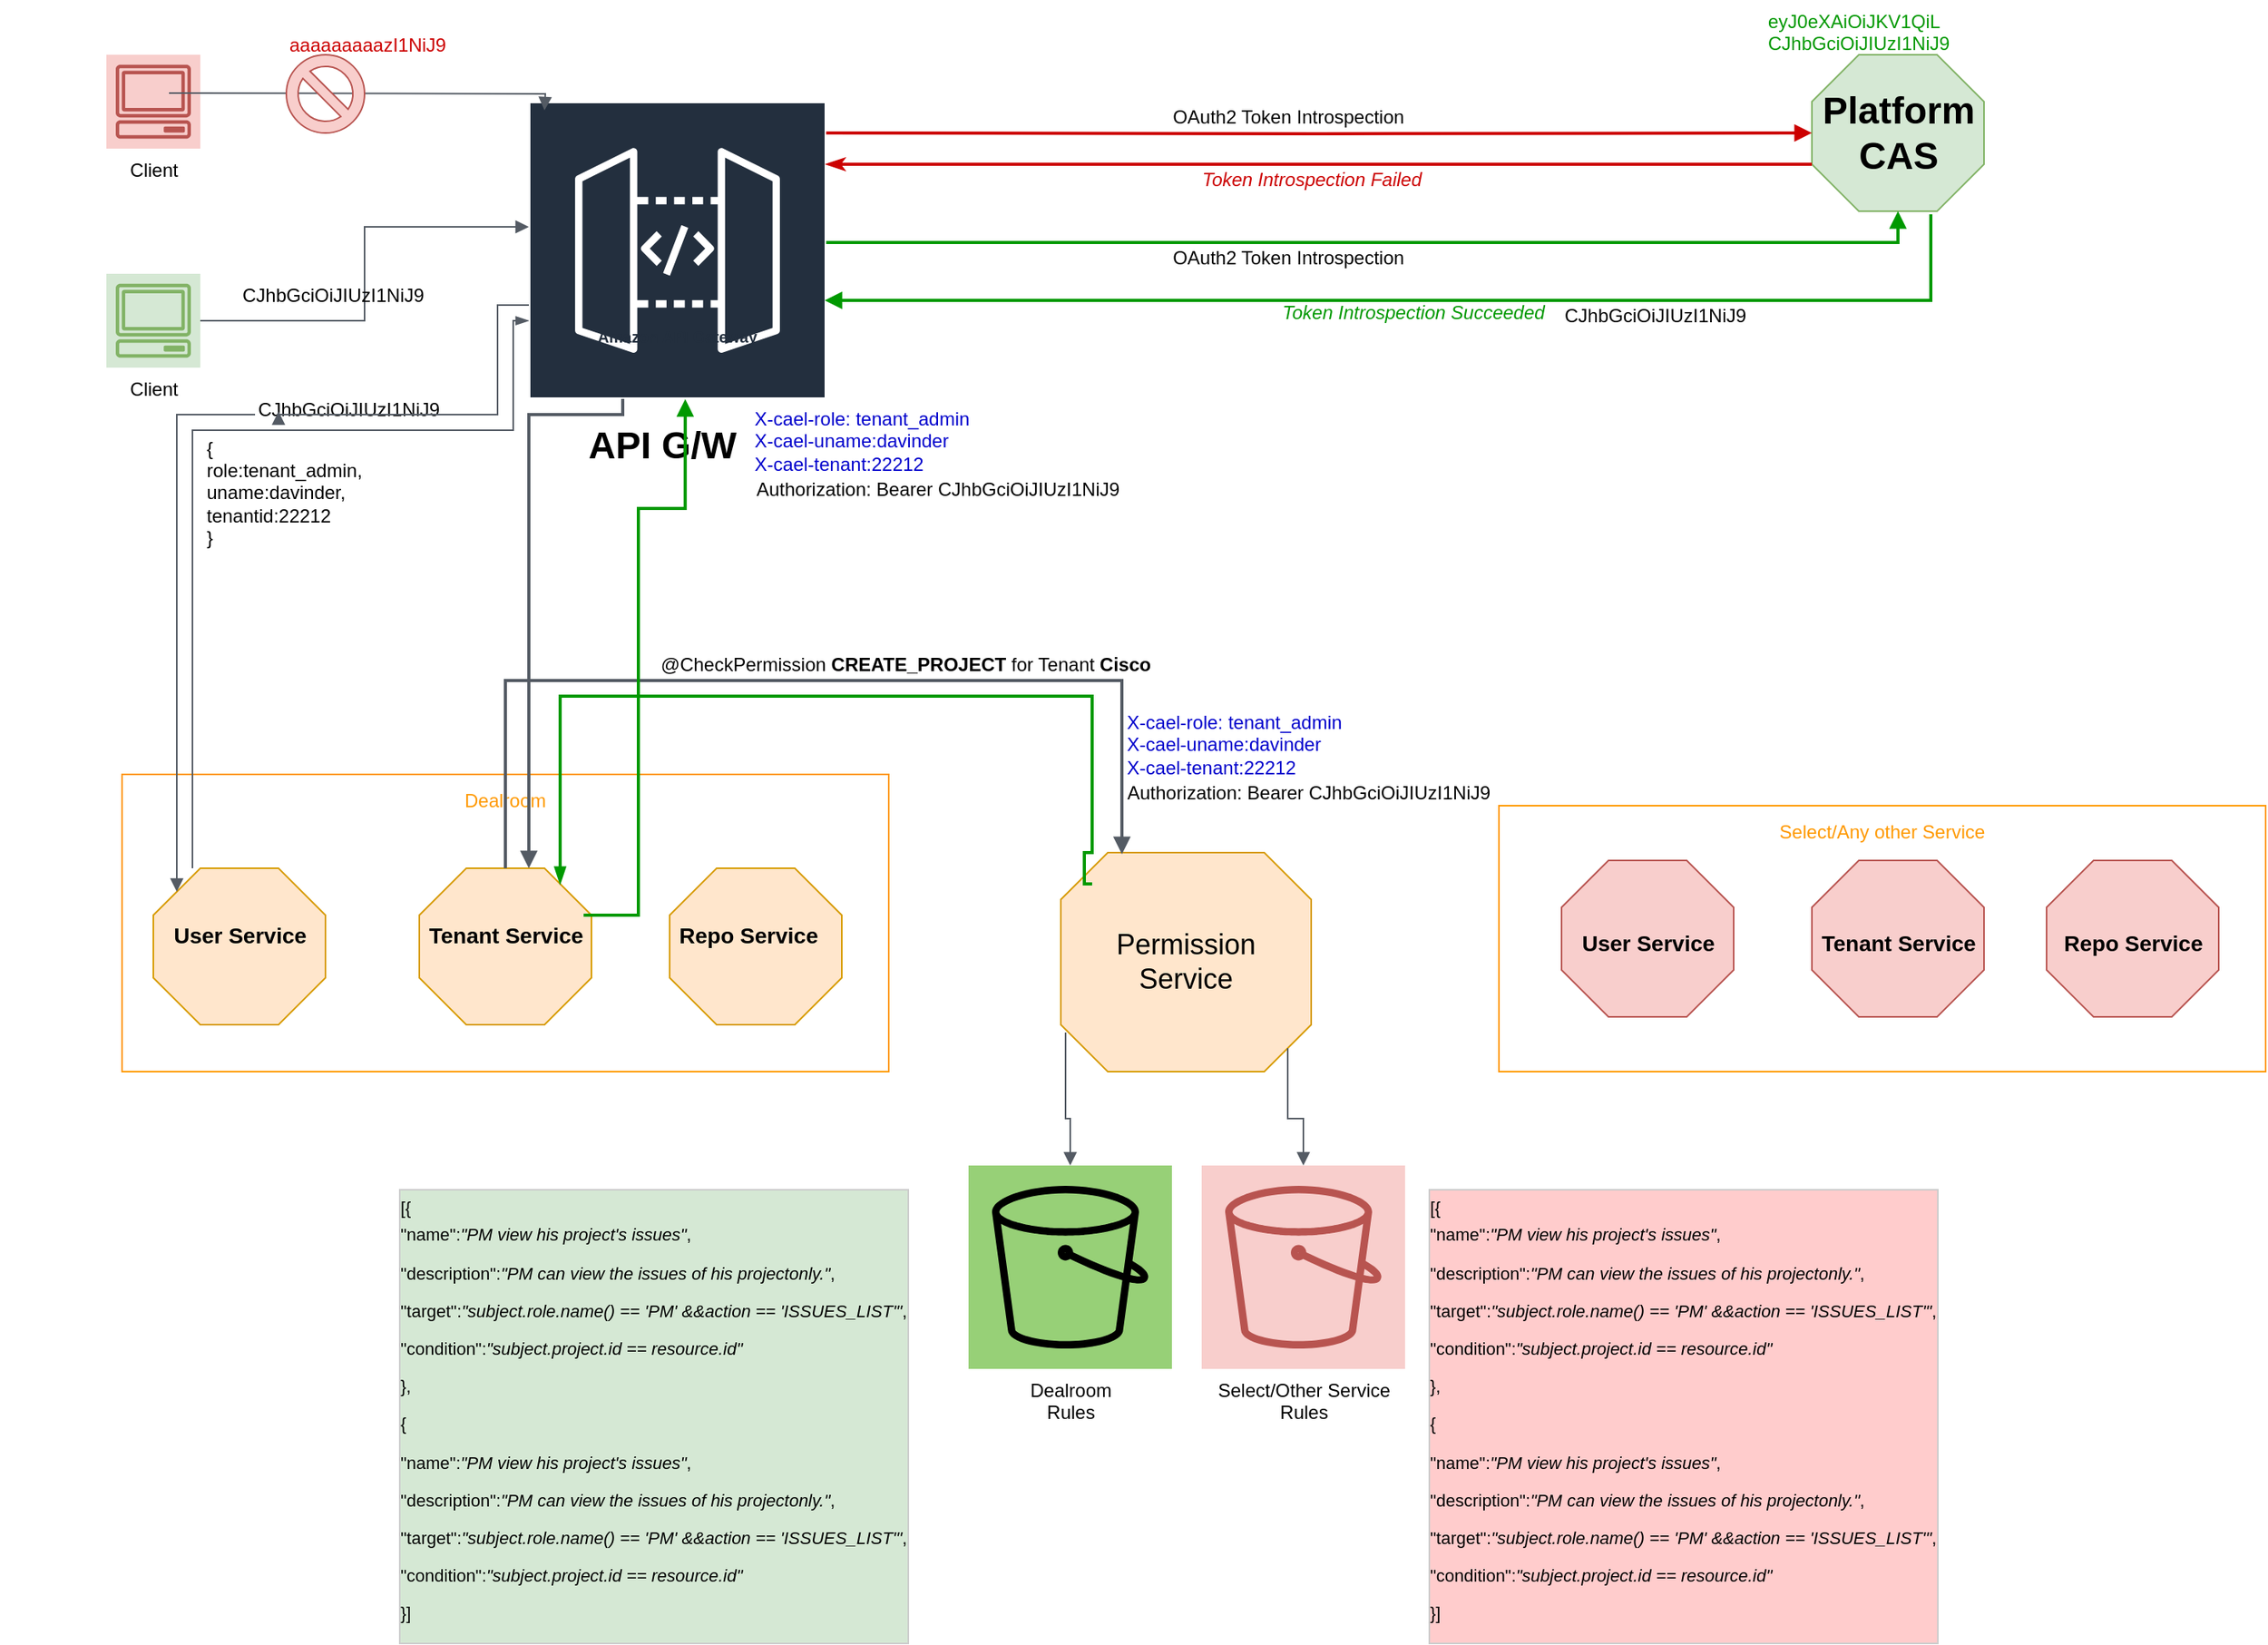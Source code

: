 <mxfile version="10.6.8" type="github"><diagram id="lSjkIo8CIUeunzuM7kKl" name="Page-1"><mxGraphModel dx="1886" dy="961" grid="1" gridSize="10" guides="1" tooltips="1" connect="1" arrows="1" fold="1" page="1" pageScale="1" pageWidth="2000" pageHeight="2000" math="0" shadow="0"><root><mxCell id="0"/><mxCell id="1" parent="0"/><mxCell id="2soLeYdfFVD7mJhR7BGm-30" value="Select/Any other Service" style="outlineConnect=0;gradientColor=none;html=1;whiteSpace=wrap;fontSize=12;fontStyle=0;strokeColor=#FF9900;fillColor=none;verticalAlign=top;align=center;fontColor=#FF9900;dashed=0;spacingTop=3;" vertex="1" parent="1"><mxGeometry x="1290" y="530" width="490" height="170" as="geometry"/></mxCell><mxCell id="2soLeYdfFVD7mJhR7BGm-29" value="Dealroom" style="outlineConnect=0;gradientColor=none;html=1;whiteSpace=wrap;fontSize=12;fontStyle=0;strokeColor=#FF9900;fillColor=none;verticalAlign=top;align=center;fontColor=#FF9900;dashed=0;spacingTop=3;" vertex="1" parent="1"><mxGeometry x="410" y="510" width="490" height="190" as="geometry"/></mxCell><mxCell id="2soLeYdfFVD7mJhR7BGm-18" value="Client" style="outlineConnect=0;strokeColor=#b85450;fillColor=#f8cecc;dashed=0;verticalLabelPosition=bottom;verticalAlign=top;align=center;html=1;fontSize=12;fontStyle=0;aspect=fixed;shape=mxgraph.aws4.resourceIcon;resIcon=mxgraph.aws4.client;" vertex="1" parent="1"><mxGeometry x="400" y="50" width="60" height="60" as="geometry"/></mxCell><mxCell id="2soLeYdfFVD7mJhR7BGm-21" value="" style="whiteSpace=wrap;html=1;shape=mxgraph.basic.octagon2;align=center;verticalAlign=middle;dx=15;fillColor=#d5e8d4;strokeColor=#82b366;" vertex="1" parent="1"><mxGeometry x="1490" y="50" width="110" height="100" as="geometry"/></mxCell><mxCell id="2soLeYdfFVD7mJhR7BGm-22" value="Amazon API Gateway" style="outlineConnect=0;fontColor=#232F3E;gradientColor=none;strokeColor=#ffffff;fillColor=#232F3E;dashed=0;verticalLabelPosition=middle;verticalAlign=bottom;align=center;html=1;whiteSpace=wrap;fontSize=10;fontStyle=1;spacing=3;shape=mxgraph.aws4.productIcon;prIcon=mxgraph.aws4.api_gateway;" vertex="1" parent="1"><mxGeometry x="670" y="80" width="190" height="160" as="geometry"/></mxCell><mxCell id="2soLeYdfFVD7mJhR7BGm-23" value="" style="whiteSpace=wrap;html=1;shape=mxgraph.basic.octagon2;align=center;verticalAlign=middle;dx=15;fillColor=#ffe6cc;strokeColor=#d79b00;" vertex="1" parent="1"><mxGeometry x="430" y="570" width="110" height="100" as="geometry"/></mxCell><mxCell id="2soLeYdfFVD7mJhR7BGm-24" value="" style="whiteSpace=wrap;html=1;shape=mxgraph.basic.octagon2;align=center;verticalAlign=middle;dx=15;fillColor=#ffe6cc;strokeColor=#d79b00;" vertex="1" parent="1"><mxGeometry x="760" y="570" width="110" height="100" as="geometry"/></mxCell><mxCell id="2soLeYdfFVD7mJhR7BGm-25" value="" style="whiteSpace=wrap;html=1;shape=mxgraph.basic.octagon2;align=center;verticalAlign=middle;dx=15;fillColor=#ffe6cc;strokeColor=#d79b00;" vertex="1" parent="1"><mxGeometry x="600" y="570" width="110" height="100" as="geometry"/></mxCell><mxCell id="2soLeYdfFVD7mJhR7BGm-26" value="" style="whiteSpace=wrap;html=1;shape=mxgraph.basic.octagon2;align=center;verticalAlign=middle;dx=15;fillColor=#f8cecc;strokeColor=#b85450;" vertex="1" parent="1"><mxGeometry x="1330" y="565" width="110" height="100" as="geometry"/></mxCell><mxCell id="2soLeYdfFVD7mJhR7BGm-27" value="" style="whiteSpace=wrap;html=1;shape=mxgraph.basic.octagon2;align=center;verticalAlign=middle;dx=15;fillColor=#f8cecc;strokeColor=#b85450;" vertex="1" parent="1"><mxGeometry x="1490" y="565" width="110" height="100" as="geometry"/></mxCell><mxCell id="2soLeYdfFVD7mJhR7BGm-28" value="" style="whiteSpace=wrap;html=1;shape=mxgraph.basic.octagon2;align=center;verticalAlign=middle;dx=15;fillColor=#f8cecc;strokeColor=#b85450;" vertex="1" parent="1"><mxGeometry x="1640" y="565" width="110" height="100" as="geometry"/></mxCell><mxCell id="2soLeYdfFVD7mJhR7BGm-31" value="" style="edgeStyle=orthogonalEdgeStyle;html=1;endArrow=block;elbow=vertical;startArrow=none;endFill=1;strokeColor=#CC0000;rounded=0;strokeWidth=2;" edge="1" parent="1" target="2soLeYdfFVD7mJhR7BGm-21"><mxGeometry width="100" relative="1" as="geometry"><mxPoint x="860" y="100" as="sourcePoint"/><mxPoint x="960" y="100" as="targetPoint"/></mxGeometry></mxCell><mxCell id="2soLeYdfFVD7mJhR7BGm-32" value="" style="edgeStyle=orthogonalEdgeStyle;html=1;endArrow=block;elbow=vertical;startArrow=none;endFill=1;strokeColor=#545B64;rounded=0;" edge="1" parent="1"><mxGeometry width="100" relative="1" as="geometry"><mxPoint x="440" y="74.5" as="sourcePoint"/><mxPoint x="680" y="85.5" as="targetPoint"/></mxGeometry></mxCell><mxCell id="2soLeYdfFVD7mJhR7BGm-33" value="" style="edgeStyle=orthogonalEdgeStyle;html=1;endArrow=none;elbow=vertical;startArrow=classicThin;endFill=0;strokeColor=#CC0000;rounded=0;startFill=1;strokeWidth=2;" edge="1" parent="1"><mxGeometry width="100" relative="1" as="geometry"><mxPoint x="860" y="120" as="sourcePoint"/><mxPoint x="1490" y="120" as="targetPoint"/></mxGeometry></mxCell><mxCell id="2soLeYdfFVD7mJhR7BGm-34" value="" style="verticalLabelPosition=bottom;verticalAlign=top;html=1;shape=mxgraph.basic.no_symbol;fillColor=#f8cecc;strokeColor=#b85450;" vertex="1" parent="1"><mxGeometry x="515" y="50" width="50" height="50" as="geometry"/></mxCell><mxCell id="2soLeYdfFVD7mJhR7BGm-35" value="Client" style="outlineConnect=0;strokeColor=#82b366;fillColor=#d5e8d4;dashed=0;verticalLabelPosition=bottom;verticalAlign=top;align=center;html=1;fontSize=12;fontStyle=0;aspect=fixed;shape=mxgraph.aws4.resourceIcon;resIcon=mxgraph.aws4.client;" vertex="1" parent="1"><mxGeometry x="400" y="190" width="60" height="60" as="geometry"/></mxCell><mxCell id="2soLeYdfFVD7mJhR7BGm-36" value="" style="edgeStyle=orthogonalEdgeStyle;html=1;endArrow=block;elbow=vertical;startArrow=none;endFill=1;strokeColor=#545B64;rounded=0;" edge="1" parent="1" source="2soLeYdfFVD7mJhR7BGm-35" target="2soLeYdfFVD7mJhR7BGm-22"><mxGeometry width="100" relative="1" as="geometry"><mxPoint x="460" y="220" as="sourcePoint"/><mxPoint x="560" y="220" as="targetPoint"/></mxGeometry></mxCell><mxCell id="2soLeYdfFVD7mJhR7BGm-37" value="" style="edgeStyle=orthogonalEdgeStyle;html=1;endArrow=block;elbow=vertical;startArrow=none;endFill=1;strokeColor=#009900;rounded=0;entryX=0.5;entryY=1;entryDx=0;entryDy=0;entryPerimeter=0;strokeWidth=2;" edge="1" parent="1" source="2soLeYdfFVD7mJhR7BGm-22" target="2soLeYdfFVD7mJhR7BGm-21"><mxGeometry width="100" relative="1" as="geometry"><mxPoint x="860" y="160" as="sourcePoint"/><mxPoint x="960" y="160" as="targetPoint"/><Array as="points"><mxPoint x="1545" y="170"/></Array></mxGeometry></mxCell><mxCell id="2soLeYdfFVD7mJhR7BGm-38" value="" style="edgeStyle=orthogonalEdgeStyle;html=1;endArrow=none;elbow=vertical;startArrow=block;startFill=1;strokeColor=#009900;rounded=0;exitX=0.995;exitY=0.794;exitDx=0;exitDy=0;exitPerimeter=0;entryX=0.691;entryY=1.02;entryDx=0;entryDy=0;entryPerimeter=0;strokeWidth=2;" edge="1" parent="1" source="2soLeYdfFVD7mJhR7BGm-22" target="2soLeYdfFVD7mJhR7BGm-21"><mxGeometry width="100" relative="1" as="geometry"><mxPoint x="1470" y="170" as="sourcePoint"/><mxPoint x="1570" y="170" as="targetPoint"/><Array as="points"><mxPoint x="1566" y="207"/></Array></mxGeometry></mxCell><mxCell id="2soLeYdfFVD7mJhR7BGm-40" value="Platform&lt;br&gt;CAS&lt;br&gt;" style="text;strokeColor=none;fillColor=none;html=1;fontSize=24;fontStyle=1;verticalAlign=middle;align=center;" vertex="1" parent="1"><mxGeometry x="1505" y="90" width="80" height="20" as="geometry"/></mxCell><mxCell id="2soLeYdfFVD7mJhR7BGm-41" value="&lt;font style=&quot;font-size: 14px&quot;&gt;User Service&lt;/font&gt;" style="text;strokeColor=none;fillColor=none;html=1;fontSize=24;fontStyle=1;verticalAlign=middle;align=center;" vertex="1" parent="1"><mxGeometry x="435" y="590" width="100" height="40" as="geometry"/></mxCell><mxCell id="2soLeYdfFVD7mJhR7BGm-42" value="&lt;font style=&quot;font-size: 14px&quot;&gt;Tenant Service&lt;/font&gt;" style="text;strokeColor=none;fillColor=none;html=1;fontSize=24;fontStyle=1;verticalAlign=middle;align=center;" vertex="1" parent="1"><mxGeometry x="605" y="590" width="100" height="40" as="geometry"/></mxCell><mxCell id="2soLeYdfFVD7mJhR7BGm-43" value="&lt;font style=&quot;font-size: 14px&quot;&gt;Repo Service&lt;/font&gt;" style="text;strokeColor=none;fillColor=none;html=1;fontSize=24;fontStyle=1;verticalAlign=middle;align=center;" vertex="1" parent="1"><mxGeometry x="760" y="590" width="100" height="40" as="geometry"/></mxCell><mxCell id="2soLeYdfFVD7mJhR7BGm-44" value="&lt;font style=&quot;font-size: 14px&quot;&gt;Tenant Service&lt;/font&gt;" style="text;strokeColor=none;fillColor=none;html=1;fontSize=24;fontStyle=1;verticalAlign=middle;align=center;" vertex="1" parent="1"><mxGeometry x="1495" y="595" width="100" height="40" as="geometry"/></mxCell><mxCell id="2soLeYdfFVD7mJhR7BGm-45" value="&lt;font style=&quot;font-size: 14px&quot;&gt;User Service&lt;/font&gt;" style="text;strokeColor=none;fillColor=none;html=1;fontSize=24;fontStyle=1;verticalAlign=middle;align=center;" vertex="1" parent="1"><mxGeometry x="1335" y="595" width="100" height="40" as="geometry"/></mxCell><mxCell id="2soLeYdfFVD7mJhR7BGm-46" value="&lt;font style=&quot;font-size: 14px&quot;&gt;Repo Service&lt;/font&gt;" style="text;strokeColor=none;fillColor=none;html=1;fontSize=24;fontStyle=1;verticalAlign=middle;align=center;" vertex="1" parent="1"><mxGeometry x="1645" y="595" width="100" height="40" as="geometry"/></mxCell><mxCell id="2soLeYdfFVD7mJhR7BGm-49" value="&lt;font style=&quot;font-size: 18px&quot;&gt;Permission&lt;br&gt;Service&lt;/font&gt;&lt;br&gt;" style="whiteSpace=wrap;html=1;shape=mxgraph.basic.octagon2;align=center;verticalAlign=middle;dx=15;fillColor=#ffe6cc;strokeColor=#d79b00;" vertex="1" parent="1"><mxGeometry x="1010" y="560" width="160" height="140" as="geometry"/></mxCell><mxCell id="2soLeYdfFVD7mJhR7BGm-50" value="API G/W" style="text;strokeColor=none;fillColor=none;html=1;fontSize=24;fontStyle=1;verticalAlign=middle;align=center;" vertex="1" parent="1"><mxGeometry x="705" y="280" width="100" height="40" as="geometry"/></mxCell><mxCell id="2soLeYdfFVD7mJhR7BGm-53" value="" style="edgeStyle=orthogonalEdgeStyle;html=1;endArrow=block;elbow=vertical;startArrow=none;endFill=1;strokeColor=#545B64;rounded=0;entryX=0;entryY=0;entryDx=15;entryDy=15;entryPerimeter=0;" edge="1" parent="1" source="2soLeYdfFVD7mJhR7BGm-85" target="2soLeYdfFVD7mJhR7BGm-23"><mxGeometry width="100" relative="1" as="geometry"><mxPoint x="540" y="290" as="sourcePoint"/><mxPoint x="640" y="290" as="targetPoint"/><Array as="points"><mxPoint x="445" y="280"/></Array></mxGeometry></mxCell><mxCell id="2soLeYdfFVD7mJhR7BGm-54" value="" style="edgeStyle=orthogonalEdgeStyle;html=1;endArrow=none;elbow=vertical;startArrow=blockThin;endFill=0;strokeColor=#545B64;rounded=0;startFill=1;" edge="1" parent="1"><mxGeometry width="100" relative="1" as="geometry"><mxPoint x="670" y="220" as="sourcePoint"/><mxPoint x="455" y="570" as="targetPoint"/><Array as="points"><mxPoint x="660" y="220"/><mxPoint x="660" y="290"/><mxPoint x="455" y="290"/></Array></mxGeometry></mxCell><mxCell id="2soLeYdfFVD7mJhR7BGm-55" value="" style="edgeStyle=orthogonalEdgeStyle;html=1;endArrow=block;elbow=vertical;startArrow=none;endFill=1;strokeColor=#545B64;rounded=0;strokeWidth=2;" edge="1" parent="1" target="2soLeYdfFVD7mJhR7BGm-25"><mxGeometry width="100" relative="1" as="geometry"><mxPoint x="730" y="270" as="sourcePoint"/><mxPoint x="1030" y="350" as="targetPoint"/><Array as="points"><mxPoint x="730" y="280"/><mxPoint x="670" y="280"/></Array></mxGeometry></mxCell><mxCell id="2soLeYdfFVD7mJhR7BGm-56" value="" style="edgeStyle=orthogonalEdgeStyle;html=1;endArrow=block;elbow=vertical;startArrow=none;endFill=1;strokeColor=#545B64;rounded=0;entryX=0.244;entryY=0.007;entryDx=0;entryDy=0;entryPerimeter=0;strokeWidth=2;" edge="1" parent="1" source="2soLeYdfFVD7mJhR7BGm-25" target="2soLeYdfFVD7mJhR7BGm-49"><mxGeometry width="100" relative="1" as="geometry"><mxPoint x="760" y="430" as="sourcePoint"/><mxPoint x="860" y="430" as="targetPoint"/><Array as="points"><mxPoint x="655" y="450"/><mxPoint x="1049" y="450"/></Array></mxGeometry></mxCell><mxCell id="2soLeYdfFVD7mJhR7BGm-57" value="" style="edgeStyle=orthogonalEdgeStyle;html=1;endArrow=none;elbow=vertical;startArrow=blockThin;endFill=0;strokeColor=#009900;rounded=0;strokeWidth=2;startFill=1;" edge="1" parent="1"><mxGeometry width="100" relative="1" as="geometry"><mxPoint x="690" y="580" as="sourcePoint"/><mxPoint x="1030" y="580" as="targetPoint"/><Array as="points"><mxPoint x="690" y="460"/><mxPoint x="1030" y="460"/><mxPoint x="1030" y="560"/><mxPoint x="1025" y="560"/></Array></mxGeometry></mxCell><mxCell id="2soLeYdfFVD7mJhR7BGm-58" value="" style="edgeStyle=orthogonalEdgeStyle;html=1;endArrow=block;elbow=vertical;startArrow=none;endFill=1;strokeColor=#009900;rounded=0;entryX=0.526;entryY=1.188;entryDx=0;entryDy=0;entryPerimeter=0;exitX=1;exitY=0.25;exitDx=0;exitDy=0;strokeWidth=2;" edge="1" parent="1" source="2soLeYdfFVD7mJhR7BGm-42" target="2soLeYdfFVD7mJhR7BGm-22"><mxGeometry width="100" relative="1" as="geometry"><mxPoint x="880" y="380" as="sourcePoint"/><mxPoint x="980" y="380" as="targetPoint"/><Array as="points"><mxPoint x="740" y="600"/><mxPoint x="740" y="340"/><mxPoint x="770" y="340"/></Array></mxGeometry></mxCell><mxCell id="2soLeYdfFVD7mJhR7BGm-63" value="Select/Other Service&lt;br&gt;Rules&lt;br&gt;" style="outlineConnect=0;strokeColor=#b85450;fillColor=#f8cecc;dashed=0;verticalLabelPosition=bottom;verticalAlign=top;align=center;html=1;fontSize=12;fontStyle=0;aspect=fixed;shape=mxgraph.aws4.resourceIcon;resIcon=mxgraph.aws4.bucket;" vertex="1" parent="1"><mxGeometry x="1100" y="760" width="130" height="130" as="geometry"/></mxCell><mxCell id="2soLeYdfFVD7mJhR7BGm-62" value="Dealroom&lt;br&gt;Rules" style="outlineConnect=0;dashed=0;verticalLabelPosition=bottom;verticalAlign=top;align=center;html=1;fontSize=12;fontStyle=0;aspect=fixed;shape=mxgraph.aws4.resourceIcon;resIcon=mxgraph.aws4.bucket;fillColor=#97D077;" vertex="1" parent="1"><mxGeometry x="951" y="760" width="130" height="130" as="geometry"/></mxCell><mxCell id="2soLeYdfFVD7mJhR7BGm-74" value="" style="edgeStyle=orthogonalEdgeStyle;html=1;endArrow=block;elbow=vertical;startArrow=none;endFill=1;strokeColor=#545B64;rounded=0;exitX=0.019;exitY=0.821;exitDx=0;exitDy=0;exitPerimeter=0;" edge="1" parent="1" source="2soLeYdfFVD7mJhR7BGm-49" target="2soLeYdfFVD7mJhR7BGm-62"><mxGeometry width="100" relative="1" as="geometry"><mxPoint x="930" y="720" as="sourcePoint"/><mxPoint x="1030" y="720" as="targetPoint"/></mxGeometry></mxCell><mxCell id="2soLeYdfFVD7mJhR7BGm-75" value="" style="edgeStyle=orthogonalEdgeStyle;html=1;endArrow=block;elbow=vertical;startArrow=none;endFill=1;strokeColor=#545B64;rounded=0;exitX=0;exitY=0;exitDx=145;exitDy=125;exitPerimeter=0;" edge="1" parent="1" source="2soLeYdfFVD7mJhR7BGm-49" target="2soLeYdfFVD7mJhR7BGm-63"><mxGeometry width="100" relative="1" as="geometry"><mxPoint x="1220" y="710" as="sourcePoint"/><mxPoint x="1320" y="710" as="targetPoint"/></mxGeometry></mxCell><mxCell id="2soLeYdfFVD7mJhR7BGm-76" value="OAuth2 Token Introspection" style="text;html=1;strokeColor=none;fillColor=none;align=center;verticalAlign=middle;whiteSpace=wrap;rounded=0;" vertex="1" parent="1"><mxGeometry x="1061" y="80" width="189" height="20" as="geometry"/></mxCell><mxCell id="2soLeYdfFVD7mJhR7BGm-77" value="&lt;i&gt;&lt;font color=&quot;#cc0000&quot;&gt;Token Introspection Failed&lt;/font&gt;&lt;/i&gt;" style="text;html=1;strokeColor=none;fillColor=none;align=center;verticalAlign=middle;whiteSpace=wrap;rounded=0;" vertex="1" parent="1"><mxGeometry x="1076" y="120" width="189" height="20" as="geometry"/></mxCell><mxCell id="2soLeYdfFVD7mJhR7BGm-78" value="&lt;div style=&quot;text-align: left&quot;&gt;&lt;div&gt;{&lt;/div&gt;&lt;div&gt;role:tenant_admin,&amp;nbsp;&lt;/div&gt;&lt;div&gt;uname:davinder,&amp;nbsp;&lt;/div&gt;&lt;div&gt;tenantid:22212&lt;/div&gt;&lt;div&gt;}&lt;/div&gt;&lt;/div&gt;" style="text;html=1;strokeColor=none;fillColor=none;align=center;verticalAlign=middle;whiteSpace=wrap;rounded=0;" vertex="1" parent="1"><mxGeometry x="332.5" y="320" width="365" height="20" as="geometry"/></mxCell><mxCell id="2soLeYdfFVD7mJhR7BGm-79" value="&lt;font color=&quot;#009900&quot;&gt;eyJ0eXAiOiJKV1QiL&lt;br&gt;CJhbGciOiJIUzI1NiJ9&lt;/font&gt;" style="text;html=1;" vertex="1" parent="1"><mxGeometry x="1460" y="15" width="120" height="30" as="geometry"/></mxCell><mxCell id="2soLeYdfFVD7mJhR7BGm-80" value="CJhbGciOiJIUzI1NiJ9" style="text;html=1;" vertex="1" parent="1"><mxGeometry x="485" y="190" width="140" height="30" as="geometry"/></mxCell><mxCell id="2soLeYdfFVD7mJhR7BGm-81" value="&lt;font color=&quot;#cc0000&quot;&gt;aaaaaaaaazI1NiJ9&lt;/font&gt;" style="text;html=1;" vertex="1" parent="1"><mxGeometry x="515" y="30" width="140" height="30" as="geometry"/></mxCell><mxCell id="2soLeYdfFVD7mJhR7BGm-82" value="OAuth2 Token Introspection" style="text;html=1;strokeColor=none;fillColor=none;align=center;verticalAlign=middle;whiteSpace=wrap;rounded=0;" vertex="1" parent="1"><mxGeometry x="1061" y="170" width="189" height="20" as="geometry"/></mxCell><mxCell id="2soLeYdfFVD7mJhR7BGm-83" value="CJhbGciOiJIUzI1NiJ9" style="text;html=1;" vertex="1" parent="1"><mxGeometry x="1330" y="203" width="120" height="17" as="geometry"/></mxCell><mxCell id="2soLeYdfFVD7mJhR7BGm-84" value="&lt;i&gt;&lt;font color=&quot;#009900&quot;&gt;Token Introspection Succeeded&lt;/font&gt;&lt;/i&gt;" style="text;html=1;strokeColor=none;fillColor=none;align=center;verticalAlign=middle;whiteSpace=wrap;rounded=0;" vertex="1" parent="1"><mxGeometry x="1141" y="205" width="189" height="20" as="geometry"/></mxCell><mxCell id="2soLeYdfFVD7mJhR7BGm-85" value="CJhbGciOiJIUzI1NiJ9" style="text;html=1;" vertex="1" parent="1"><mxGeometry x="495" y="263" width="120" height="17" as="geometry"/></mxCell><mxCell id="2soLeYdfFVD7mJhR7BGm-86" value="" style="edgeStyle=orthogonalEdgeStyle;html=1;endArrow=block;elbow=vertical;startArrow=none;endFill=1;strokeColor=#545B64;rounded=0;entryX=0;entryY=0;entryDx=15;entryDy=15;entryPerimeter=0;" edge="1" parent="1" source="2soLeYdfFVD7mJhR7BGm-22" target="2soLeYdfFVD7mJhR7BGm-85"><mxGeometry width="100" relative="1" as="geometry"><mxPoint x="670" y="210" as="sourcePoint"/><mxPoint x="445" y="585" as="targetPoint"/><Array as="points"><mxPoint x="650" y="210"/><mxPoint x="650" y="280"/></Array></mxGeometry></mxCell><mxCell id="2soLeYdfFVD7mJhR7BGm-92" value="" style="group" vertex="1" connectable="0" parent="1"><mxGeometry x="805" y="263" width="245" height="87" as="geometry"/></mxCell><mxCell id="2soLeYdfFVD7mJhR7BGm-88" value="&lt;div style=&quot;text-align: left&quot;&gt;&lt;font color=&quot;#0000cc&quot;&gt;X-cael-role: tenant_admin&lt;br&gt;&lt;/font&gt;&lt;/div&gt;&lt;div style=&quot;text-align: left&quot;&gt;&lt;font color=&quot;#0000cc&quot;&gt;&lt;span&gt;X-cael-&lt;/span&gt;&lt;span&gt;uname:davinder&lt;/span&gt;&lt;/font&gt;&lt;/div&gt;&lt;div style=&quot;text-align: left&quot;&gt;&lt;font color=&quot;#0000cc&quot;&gt;X-cael-tenant:22212&lt;/font&gt;&lt;/div&gt;" style="text;html=1;strokeColor=none;fillColor=none;align=center;verticalAlign=middle;whiteSpace=wrap;rounded=0;" vertex="1" parent="2soLeYdfFVD7mJhR7BGm-92"><mxGeometry width="156.089" height="68.216" as="geometry"/></mxCell><mxCell id="2soLeYdfFVD7mJhR7BGm-89" value="&lt;div style=&quot;text-align: left&quot;&gt;&lt;span&gt;Authorization: Bearer&amp;nbsp;&lt;/span&gt;&lt;span&gt;CJhbGciOiJIUzI1NiJ9&lt;/span&gt;&lt;/div&gt;&lt;span&gt;&lt;div style=&quot;text-align: left&quot;&gt;&lt;br&gt;&lt;/div&gt;&lt;/span&gt;" style="text;html=1;strokeColor=none;fillColor=none;align=center;verticalAlign=middle;whiteSpace=wrap;rounded=0;" vertex="1" parent="2soLeYdfFVD7mJhR7BGm-92"><mxGeometry x="7.903" y="57.341" width="237.097" height="29.659" as="geometry"/></mxCell><mxCell id="2soLeYdfFVD7mJhR7BGm-93" value="" style="group" vertex="1" connectable="0" parent="1"><mxGeometry x="1042.5" y="457" width="245" height="87" as="geometry"/></mxCell><mxCell id="2soLeYdfFVD7mJhR7BGm-94" value="&lt;div style=&quot;text-align: left&quot;&gt;&lt;font color=&quot;#0000cc&quot;&gt;X-cael-role: tenant_admin&lt;br&gt;&lt;/font&gt;&lt;/div&gt;&lt;div style=&quot;text-align: left&quot;&gt;&lt;font color=&quot;#0000cc&quot;&gt;&lt;span&gt;X-cael-&lt;/span&gt;&lt;span&gt;uname:davinder&lt;/span&gt;&lt;/font&gt;&lt;/div&gt;&lt;div style=&quot;text-align: left&quot;&gt;&lt;font color=&quot;#0000cc&quot;&gt;X-cael-tenant:22212&lt;/font&gt;&lt;/div&gt;" style="text;html=1;strokeColor=none;fillColor=none;align=center;verticalAlign=middle;whiteSpace=wrap;rounded=0;" vertex="1" parent="2soLeYdfFVD7mJhR7BGm-93"><mxGeometry width="156.089" height="68.216" as="geometry"/></mxCell><mxCell id="2soLeYdfFVD7mJhR7BGm-95" value="&lt;div style=&quot;text-align: left&quot;&gt;&lt;span&gt;Authorization: Bearer&amp;nbsp;&lt;/span&gt;&lt;span&gt;CJhbGciOiJIUzI1NiJ9&lt;/span&gt;&lt;/div&gt;&lt;span&gt;&lt;div style=&quot;text-align: left&quot;&gt;&lt;br&gt;&lt;/div&gt;&lt;/span&gt;" style="text;html=1;strokeColor=none;fillColor=none;align=center;verticalAlign=middle;whiteSpace=wrap;rounded=0;" vertex="1" parent="2soLeYdfFVD7mJhR7BGm-93"><mxGeometry x="7.903" y="57.341" width="237.097" height="29.659" as="geometry"/></mxCell><mxCell id="2soLeYdfFVD7mJhR7BGm-97" value="@CheckPermission &lt;b&gt;CREATE_PROJECT &lt;/b&gt;for Tenant &lt;b&gt;Cisco&lt;/b&gt;" style="text;html=1;strokeColor=none;fillColor=none;align=center;verticalAlign=middle;whiteSpace=wrap;rounded=0;" vertex="1" parent="1"><mxGeometry x="746" y="430" width="330" height="20" as="geometry"/></mxCell><mxCell id="2soLeYdfFVD7mJhR7BGm-98" value="&lt;p style=&quot;font-size: 11px ; line-height: 0%&quot;&gt;&lt;font style=&quot;font-size: 11px&quot;&gt;[{&lt;/font&gt;&lt;/p&gt;&lt;p style=&quot;font-size: 11px&quot;&gt;&lt;span style=&quot;font-size: 11px&quot;&gt;&lt;font style=&quot;font-size: 11px&quot;&gt;&lt;span style=&quot;font-size: 11px&quot;&gt;&quot;name&quot;&lt;/span&gt;:&lt;i style=&quot;font-size: 11px&quot;&gt;&lt;span style=&quot;font-size: 11px&quot;&gt;&quot;PM view his project's issues&quot;&lt;/span&gt;&lt;/i&gt;,&lt;/font&gt;&lt;/span&gt;&lt;/p&gt;&lt;p style=&quot;font-size: 11px&quot;&gt;&lt;span style=&quot;font-size: 11px&quot;&gt;&lt;font style=&quot;font-size: 11px&quot;&gt;&lt;span style=&quot;font-size: 11px&quot;&gt;&quot;description&quot;&lt;/span&gt;:&lt;i style=&quot;font-size: 11px&quot;&gt;&lt;span style=&quot;font-size: 11px&quot;&gt;&quot;PM can view the issues of his projectonly.&quot;&lt;/span&gt;&lt;/i&gt;,&lt;/font&gt;&lt;/span&gt;&lt;/p&gt;&lt;p style=&quot;font-size: 11px&quot;&gt;&lt;span style=&quot;font-size: 11px&quot;&gt;&lt;font style=&quot;font-size: 11px&quot;&gt;&lt;span style=&quot;font-size: 11px&quot;&gt;&quot;target&quot;&lt;/span&gt;:&lt;i style=&quot;font-size: 11px&quot;&gt;&lt;span style=&quot;font-size: 11px&quot;&gt;&quot;subject.role.name() == 'PM' &amp;amp;&amp;amp;action == 'ISSUES_LIST'&quot;&lt;/span&gt;&lt;/i&gt;,&lt;/font&gt;&lt;/span&gt;&lt;/p&gt;&lt;p style=&quot;font-size: 11px&quot;&gt;&lt;span style=&quot;font-size: 11px&quot;&gt;&lt;font style=&quot;font-size: 11px&quot;&gt;&lt;span style=&quot;font-size: 11px&quot;&gt;&quot;condition&quot;&lt;/span&gt;:&lt;i style=&quot;font-size: 11px&quot;&gt;&lt;span style=&quot;font-size: 11px&quot;&gt;&quot;subject.project.id == resource.id&quot;&lt;/span&gt;&lt;/i&gt;&lt;/font&gt;&lt;/span&gt;&lt;/p&gt;&lt;p style=&quot;font-size: 11px&quot;&gt;&lt;font style=&quot;font-size: 11px&quot;&gt;},&lt;/font&gt;&lt;/p&gt;&lt;p&gt;{&lt;/p&gt;&lt;p&gt;&quot;name&quot;:&lt;i&gt;&quot;PM view his project's issues&quot;&lt;/i&gt;,&lt;/p&gt;&lt;p&gt;&quot;description&quot;:&lt;i&gt;&quot;PM can view the issues of his projectonly.&quot;&lt;/i&gt;,&lt;/p&gt;&lt;p&gt;&quot;target&quot;:&lt;i&gt;&quot;subject.role.name() == 'PM' &amp;amp;&amp;amp;action == 'ISSUES_LIST'&quot;&lt;/i&gt;,&lt;/p&gt;&lt;p&gt;&quot;condition&quot;:&lt;i&gt;&quot;subject.project.id == resource.id&quot;&lt;/i&gt;&lt;/p&gt;&lt;p&gt;}]&lt;/p&gt;" style="text;html=1;strokeColor=none;fillColor=none;align=left;verticalAlign=middle;whiteSpace=wrap;rounded=0;fontSize=11;spacing=2;labelBorderColor=#CCCCCC;labelBackgroundColor=#D5E8D4;" vertex="1" parent="1"><mxGeometry x="585" y="920" width="395" as="geometry"/></mxCell><mxCell id="2soLeYdfFVD7mJhR7BGm-99" value="&lt;p style=&quot;font-size: 11px ; line-height: 0%&quot;&gt;&lt;font style=&quot;font-size: 11px&quot;&gt;[{&lt;/font&gt;&lt;/p&gt;&lt;p style=&quot;font-size: 11px&quot;&gt;&lt;span style=&quot;font-size: 11px&quot;&gt;&lt;font style=&quot;font-size: 11px&quot;&gt;&lt;span style=&quot;font-size: 11px&quot;&gt;&quot;name&quot;&lt;/span&gt;:&lt;i style=&quot;font-size: 11px&quot;&gt;&lt;span style=&quot;font-size: 11px&quot;&gt;&quot;PM view his project's issues&quot;&lt;/span&gt;&lt;/i&gt;,&lt;/font&gt;&lt;/span&gt;&lt;/p&gt;&lt;p style=&quot;font-size: 11px&quot;&gt;&lt;span style=&quot;font-size: 11px&quot;&gt;&lt;font style=&quot;font-size: 11px&quot;&gt;&lt;span style=&quot;font-size: 11px&quot;&gt;&quot;description&quot;&lt;/span&gt;:&lt;i style=&quot;font-size: 11px&quot;&gt;&lt;span style=&quot;font-size: 11px&quot;&gt;&quot;PM can view the issues of his projectonly.&quot;&lt;/span&gt;&lt;/i&gt;,&lt;/font&gt;&lt;/span&gt;&lt;/p&gt;&lt;p style=&quot;font-size: 11px&quot;&gt;&lt;span style=&quot;font-size: 11px&quot;&gt;&lt;font style=&quot;font-size: 11px&quot;&gt;&lt;span style=&quot;font-size: 11px&quot;&gt;&quot;target&quot;&lt;/span&gt;:&lt;i style=&quot;font-size: 11px&quot;&gt;&lt;span style=&quot;font-size: 11px&quot;&gt;&quot;subject.role.name() == 'PM' &amp;amp;&amp;amp;action == 'ISSUES_LIST'&quot;&lt;/span&gt;&lt;/i&gt;,&lt;/font&gt;&lt;/span&gt;&lt;/p&gt;&lt;p style=&quot;font-size: 11px&quot;&gt;&lt;span style=&quot;font-size: 11px&quot;&gt;&lt;font style=&quot;font-size: 11px&quot;&gt;&lt;span style=&quot;font-size: 11px&quot;&gt;&quot;condition&quot;&lt;/span&gt;:&lt;i style=&quot;font-size: 11px&quot;&gt;&lt;span style=&quot;font-size: 11px&quot;&gt;&quot;subject.project.id == resource.id&quot;&lt;/span&gt;&lt;/i&gt;&lt;/font&gt;&lt;/span&gt;&lt;/p&gt;&lt;p style=&quot;font-size: 11px&quot;&gt;&lt;font style=&quot;font-size: 11px&quot;&gt;},&lt;/font&gt;&lt;/p&gt;&lt;p&gt;{&lt;/p&gt;&lt;p&gt;&quot;name&quot;:&lt;i&gt;&quot;PM view his project's issues&quot;&lt;/i&gt;,&lt;/p&gt;&lt;p&gt;&quot;description&quot;:&lt;i&gt;&quot;PM can view the issues of his projectonly.&quot;&lt;/i&gt;,&lt;/p&gt;&lt;p&gt;&quot;target&quot;:&lt;i&gt;&quot;subject.role.name() == 'PM' &amp;amp;&amp;amp;action == 'ISSUES_LIST'&quot;&lt;/i&gt;,&lt;/p&gt;&lt;p&gt;&quot;condition&quot;:&lt;i&gt;&quot;subject.project.id == resource.id&quot;&lt;/i&gt;&lt;/p&gt;&lt;p&gt;}]&lt;/p&gt;" style="text;html=1;strokeColor=none;fillColor=none;align=left;verticalAlign=middle;whiteSpace=wrap;rounded=0;fontSize=11;spacing=2;labelBorderColor=#CCCCCC;labelBackgroundColor=#FFCCCC;" vertex="1" parent="1"><mxGeometry x="1242.5" y="920" width="395" as="geometry"/></mxCell></root></mxGraphModel></diagram></mxfile>